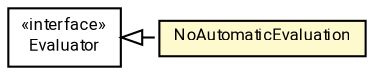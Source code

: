 #!/usr/local/bin/dot
#
# Class diagram 
# Generated by UMLGraph version R5_7_2-60-g0e99a6 (http://www.spinellis.gr/umlgraph/)
#

digraph G {
	graph [fontnames="svg"]
	edge [fontname="Roboto",fontsize=7,labelfontname="Roboto",labelfontsize=7,color="black"];
	node [fontname="Roboto",fontcolor="black",fontsize=8,shape=plaintext,margin=0,width=0,height=0];
	nodesep=0.15;
	ranksep=0.25;
	rankdir=LR;
	// de.lmu.ifi.dbs.elki.evaluation.NoAutomaticEvaluation
	c7321185 [label=<<table title="de.lmu.ifi.dbs.elki.evaluation.NoAutomaticEvaluation" border="0" cellborder="1" cellspacing="0" cellpadding="2" bgcolor="lemonChiffon" href="NoAutomaticEvaluation.html" target="_parent">
		<tr><td><table border="0" cellspacing="0" cellpadding="1">
		<tr><td align="center" balign="center"> <font face="Roboto">NoAutomaticEvaluation</font> </td></tr>
		</table></td></tr>
		</table>>, URL="NoAutomaticEvaluation.html"];
	// de.lmu.ifi.dbs.elki.evaluation.Evaluator
	c7322253 [label=<<table title="de.lmu.ifi.dbs.elki.evaluation.Evaluator" border="0" cellborder="1" cellspacing="0" cellpadding="2" href="Evaluator.html" target="_parent">
		<tr><td><table border="0" cellspacing="0" cellpadding="1">
		<tr><td align="center" balign="center"> &#171;interface&#187; </td></tr>
		<tr><td align="center" balign="center"> <font face="Roboto">Evaluator</font> </td></tr>
		</table></td></tr>
		</table>>, URL="Evaluator.html"];
	// de.lmu.ifi.dbs.elki.evaluation.NoAutomaticEvaluation implements de.lmu.ifi.dbs.elki.evaluation.Evaluator
	c7322253 -> c7321185 [arrowtail=empty,style=dashed,dir=back,weight=9];
}

